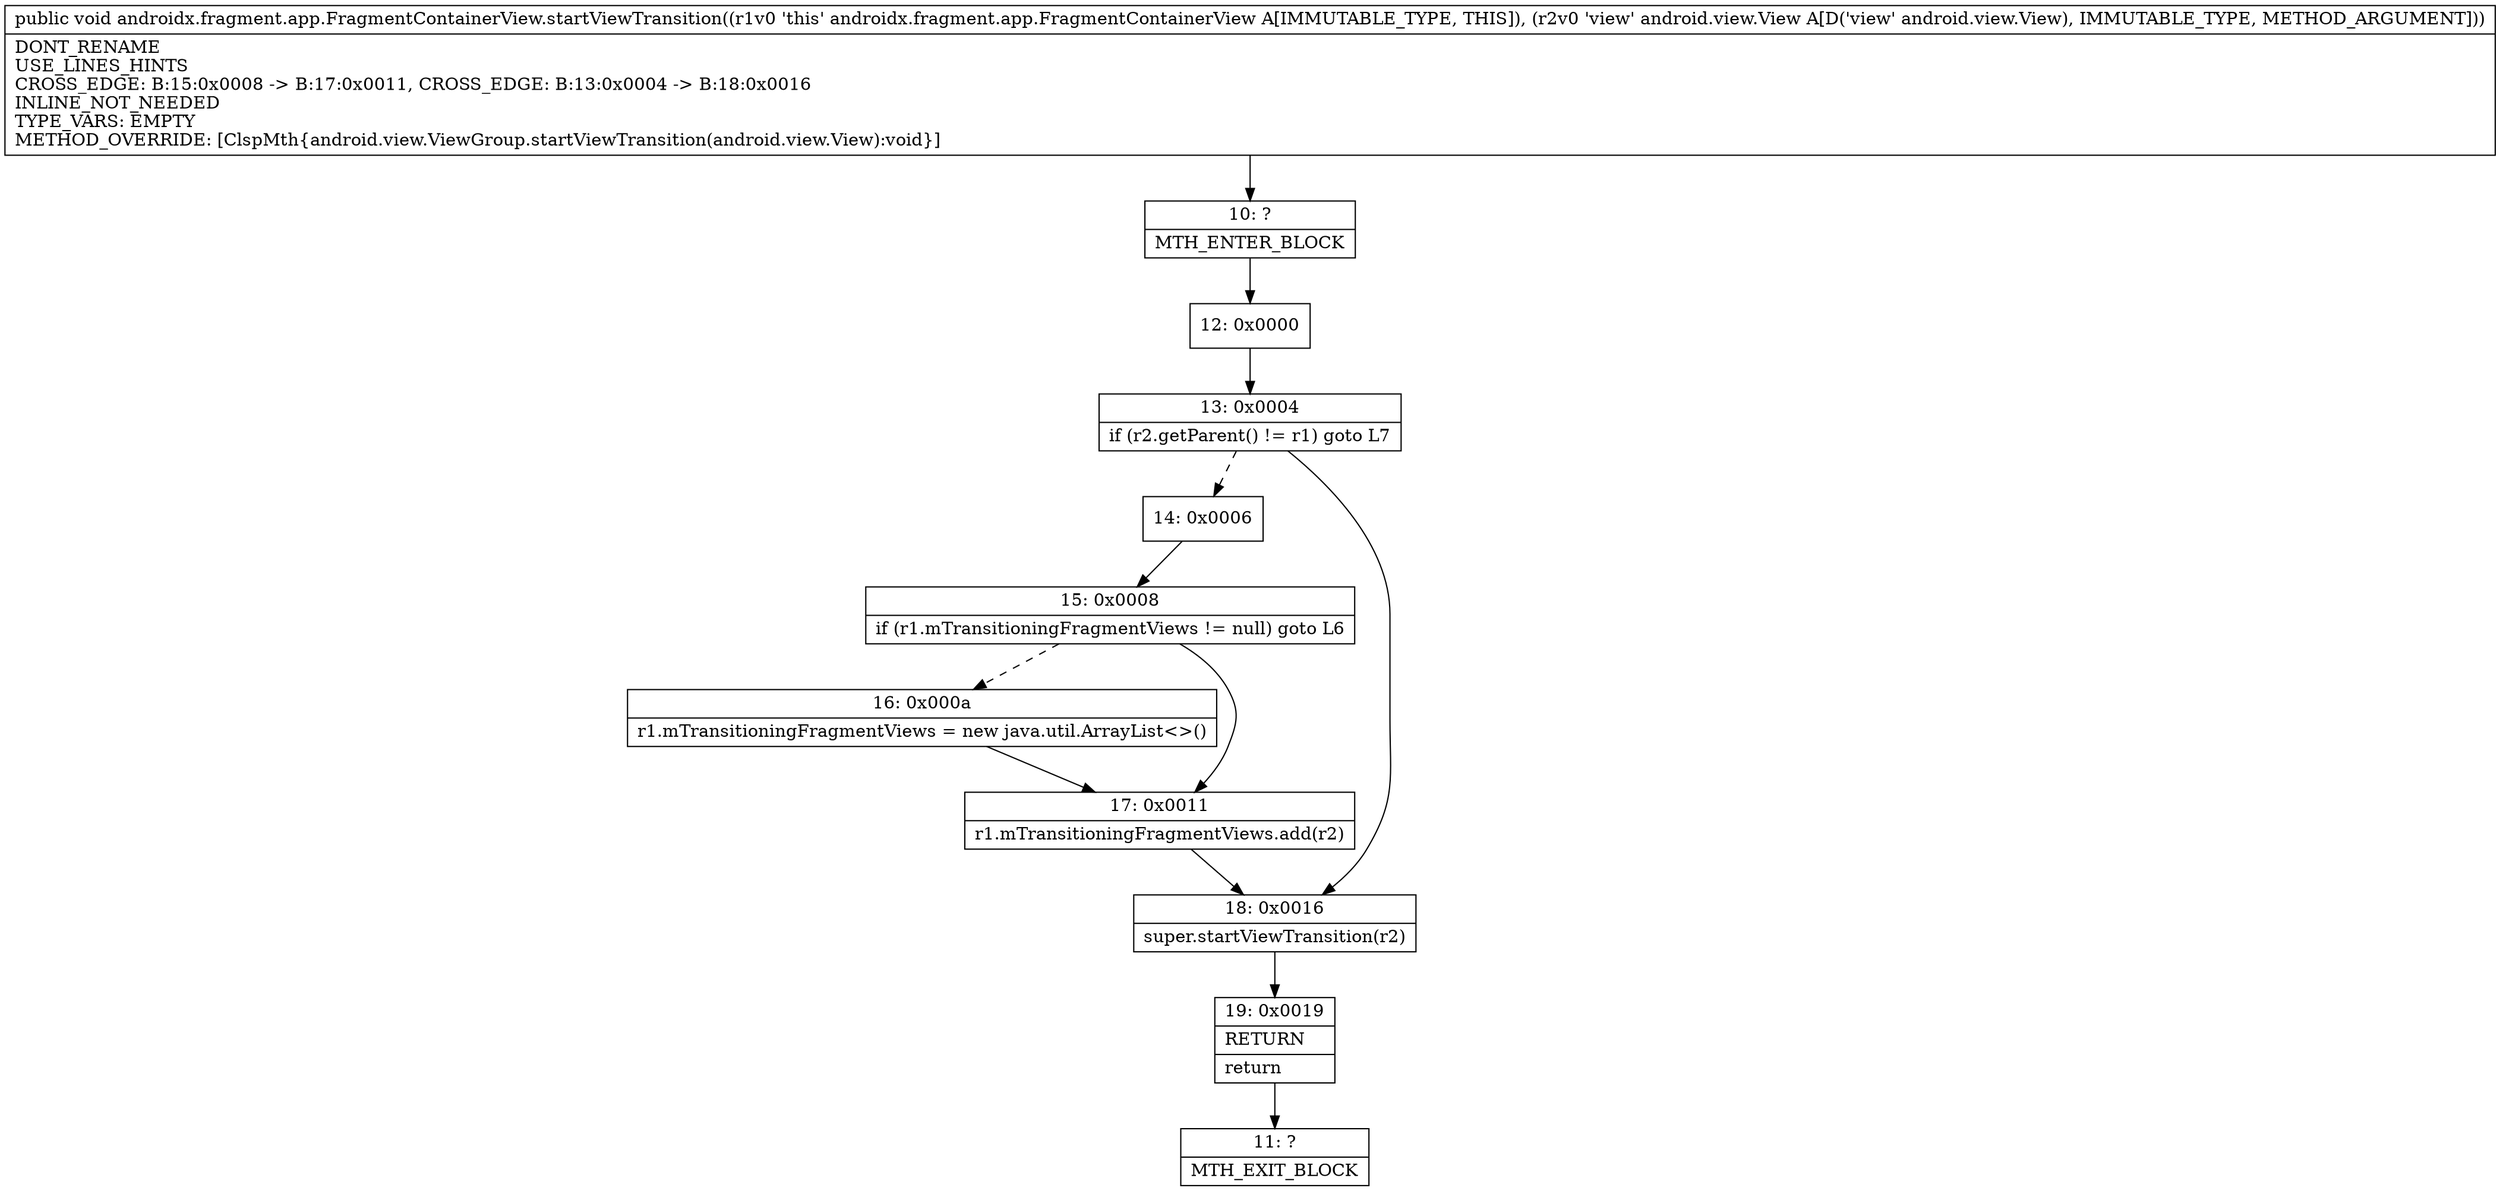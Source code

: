 digraph "CFG forandroidx.fragment.app.FragmentContainerView.startViewTransition(Landroid\/view\/View;)V" {
Node_10 [shape=record,label="{10\:\ ?|MTH_ENTER_BLOCK\l}"];
Node_12 [shape=record,label="{12\:\ 0x0000}"];
Node_13 [shape=record,label="{13\:\ 0x0004|if (r2.getParent() != r1) goto L7\l}"];
Node_14 [shape=record,label="{14\:\ 0x0006}"];
Node_15 [shape=record,label="{15\:\ 0x0008|if (r1.mTransitioningFragmentViews != null) goto L6\l}"];
Node_16 [shape=record,label="{16\:\ 0x000a|r1.mTransitioningFragmentViews = new java.util.ArrayList\<\>()\l}"];
Node_17 [shape=record,label="{17\:\ 0x0011|r1.mTransitioningFragmentViews.add(r2)\l}"];
Node_18 [shape=record,label="{18\:\ 0x0016|super.startViewTransition(r2)\l}"];
Node_19 [shape=record,label="{19\:\ 0x0019|RETURN\l|return\l}"];
Node_11 [shape=record,label="{11\:\ ?|MTH_EXIT_BLOCK\l}"];
MethodNode[shape=record,label="{public void androidx.fragment.app.FragmentContainerView.startViewTransition((r1v0 'this' androidx.fragment.app.FragmentContainerView A[IMMUTABLE_TYPE, THIS]), (r2v0 'view' android.view.View A[D('view' android.view.View), IMMUTABLE_TYPE, METHOD_ARGUMENT]))  | DONT_RENAME\lUSE_LINES_HINTS\lCROSS_EDGE: B:15:0x0008 \-\> B:17:0x0011, CROSS_EDGE: B:13:0x0004 \-\> B:18:0x0016\lINLINE_NOT_NEEDED\lTYPE_VARS: EMPTY\lMETHOD_OVERRIDE: [ClspMth\{android.view.ViewGroup.startViewTransition(android.view.View):void\}]\l}"];
MethodNode -> Node_10;Node_10 -> Node_12;
Node_12 -> Node_13;
Node_13 -> Node_14[style=dashed];
Node_13 -> Node_18;
Node_14 -> Node_15;
Node_15 -> Node_16[style=dashed];
Node_15 -> Node_17;
Node_16 -> Node_17;
Node_17 -> Node_18;
Node_18 -> Node_19;
Node_19 -> Node_11;
}

